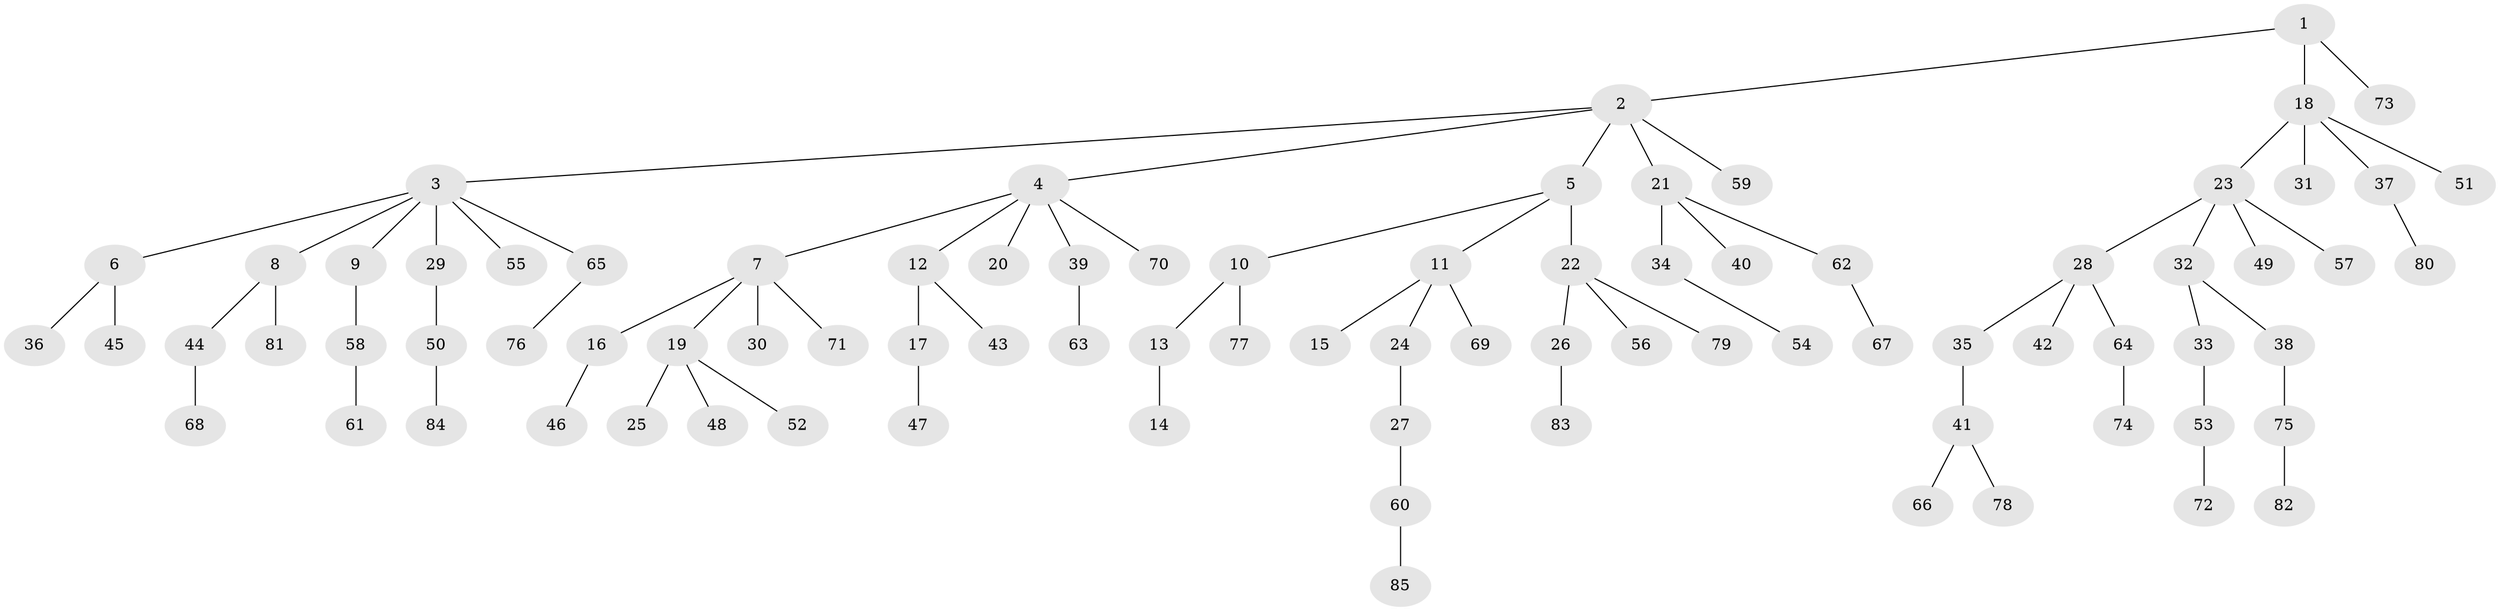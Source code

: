 // coarse degree distribution, {2: 0.2641509433962264, 5: 0.03773584905660377, 6: 0.018867924528301886, 4: 0.07547169811320754, 3: 0.11320754716981132, 1: 0.49056603773584906}
// Generated by graph-tools (version 1.1) at 2025/51/03/04/25 22:51:24]
// undirected, 85 vertices, 84 edges
graph export_dot {
  node [color=gray90,style=filled];
  1;
  2;
  3;
  4;
  5;
  6;
  7;
  8;
  9;
  10;
  11;
  12;
  13;
  14;
  15;
  16;
  17;
  18;
  19;
  20;
  21;
  22;
  23;
  24;
  25;
  26;
  27;
  28;
  29;
  30;
  31;
  32;
  33;
  34;
  35;
  36;
  37;
  38;
  39;
  40;
  41;
  42;
  43;
  44;
  45;
  46;
  47;
  48;
  49;
  50;
  51;
  52;
  53;
  54;
  55;
  56;
  57;
  58;
  59;
  60;
  61;
  62;
  63;
  64;
  65;
  66;
  67;
  68;
  69;
  70;
  71;
  72;
  73;
  74;
  75;
  76;
  77;
  78;
  79;
  80;
  81;
  82;
  83;
  84;
  85;
  1 -- 2;
  1 -- 18;
  1 -- 73;
  2 -- 3;
  2 -- 4;
  2 -- 5;
  2 -- 21;
  2 -- 59;
  3 -- 6;
  3 -- 8;
  3 -- 9;
  3 -- 29;
  3 -- 55;
  3 -- 65;
  4 -- 7;
  4 -- 12;
  4 -- 20;
  4 -- 39;
  4 -- 70;
  5 -- 10;
  5 -- 11;
  5 -- 22;
  6 -- 36;
  6 -- 45;
  7 -- 16;
  7 -- 19;
  7 -- 30;
  7 -- 71;
  8 -- 44;
  8 -- 81;
  9 -- 58;
  10 -- 13;
  10 -- 77;
  11 -- 15;
  11 -- 24;
  11 -- 69;
  12 -- 17;
  12 -- 43;
  13 -- 14;
  16 -- 46;
  17 -- 47;
  18 -- 23;
  18 -- 31;
  18 -- 37;
  18 -- 51;
  19 -- 25;
  19 -- 48;
  19 -- 52;
  21 -- 34;
  21 -- 40;
  21 -- 62;
  22 -- 26;
  22 -- 56;
  22 -- 79;
  23 -- 28;
  23 -- 32;
  23 -- 49;
  23 -- 57;
  24 -- 27;
  26 -- 83;
  27 -- 60;
  28 -- 35;
  28 -- 42;
  28 -- 64;
  29 -- 50;
  32 -- 33;
  32 -- 38;
  33 -- 53;
  34 -- 54;
  35 -- 41;
  37 -- 80;
  38 -- 75;
  39 -- 63;
  41 -- 66;
  41 -- 78;
  44 -- 68;
  50 -- 84;
  53 -- 72;
  58 -- 61;
  60 -- 85;
  62 -- 67;
  64 -- 74;
  65 -- 76;
  75 -- 82;
}

